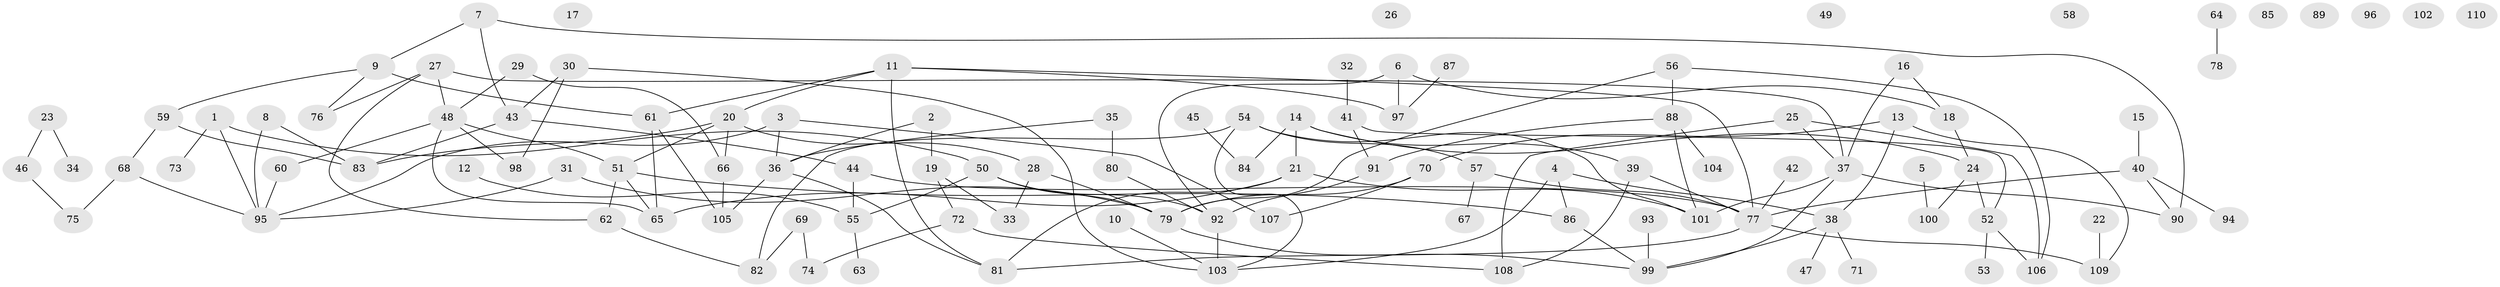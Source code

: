 // coarse degree distribution, {6: 0.17777777777777778, 3: 0.1111111111111111, 1: 0.26666666666666666, 2: 0.13333333333333333, 5: 0.044444444444444446, 8: 0.13333333333333333, 7: 0.06666666666666667, 4: 0.06666666666666667}
// Generated by graph-tools (version 1.1) at 2025/46/03/06/25 01:46:56]
// undirected, 110 vertices, 146 edges
graph export_dot {
graph [start="1"]
  node [color=gray90,style=filled];
  1;
  2;
  3;
  4;
  5;
  6;
  7;
  8;
  9;
  10;
  11;
  12;
  13;
  14;
  15;
  16;
  17;
  18;
  19;
  20;
  21;
  22;
  23;
  24;
  25;
  26;
  27;
  28;
  29;
  30;
  31;
  32;
  33;
  34;
  35;
  36;
  37;
  38;
  39;
  40;
  41;
  42;
  43;
  44;
  45;
  46;
  47;
  48;
  49;
  50;
  51;
  52;
  53;
  54;
  55;
  56;
  57;
  58;
  59;
  60;
  61;
  62;
  63;
  64;
  65;
  66;
  67;
  68;
  69;
  70;
  71;
  72;
  73;
  74;
  75;
  76;
  77;
  78;
  79;
  80;
  81;
  82;
  83;
  84;
  85;
  86;
  87;
  88;
  89;
  90;
  91;
  92;
  93;
  94;
  95;
  96;
  97;
  98;
  99;
  100;
  101;
  102;
  103;
  104;
  105;
  106;
  107;
  108;
  109;
  110;
  1 -- 50;
  1 -- 73;
  1 -- 95;
  2 -- 19;
  2 -- 36;
  3 -- 36;
  3 -- 95;
  3 -- 107;
  4 -- 38;
  4 -- 86;
  4 -- 103;
  5 -- 100;
  6 -- 18;
  6 -- 92;
  6 -- 97;
  7 -- 9;
  7 -- 43;
  7 -- 90;
  8 -- 83;
  8 -- 95;
  9 -- 59;
  9 -- 61;
  9 -- 76;
  10 -- 103;
  11 -- 20;
  11 -- 61;
  11 -- 77;
  11 -- 81;
  11 -- 97;
  12 -- 55;
  13 -- 38;
  13 -- 70;
  13 -- 109;
  14 -- 21;
  14 -- 24;
  14 -- 39;
  14 -- 84;
  15 -- 40;
  16 -- 18;
  16 -- 37;
  18 -- 24;
  19 -- 33;
  19 -- 72;
  20 -- 28;
  20 -- 51;
  20 -- 66;
  20 -- 83;
  21 -- 65;
  21 -- 81;
  21 -- 101;
  22 -- 109;
  23 -- 34;
  23 -- 46;
  24 -- 52;
  24 -- 100;
  25 -- 37;
  25 -- 106;
  25 -- 108;
  27 -- 37;
  27 -- 48;
  27 -- 62;
  27 -- 76;
  28 -- 33;
  28 -- 79;
  29 -- 48;
  29 -- 66;
  30 -- 43;
  30 -- 98;
  30 -- 103;
  31 -- 79;
  31 -- 95;
  32 -- 41;
  35 -- 36;
  35 -- 80;
  36 -- 81;
  36 -- 105;
  37 -- 90;
  37 -- 99;
  37 -- 101;
  38 -- 47;
  38 -- 71;
  38 -- 99;
  39 -- 77;
  39 -- 108;
  40 -- 77;
  40 -- 90;
  40 -- 94;
  41 -- 52;
  41 -- 91;
  42 -- 77;
  43 -- 44;
  43 -- 83;
  44 -- 55;
  44 -- 77;
  45 -- 84;
  46 -- 75;
  48 -- 51;
  48 -- 60;
  48 -- 65;
  48 -- 98;
  50 -- 55;
  50 -- 79;
  50 -- 92;
  51 -- 62;
  51 -- 65;
  51 -- 86;
  52 -- 53;
  52 -- 106;
  54 -- 57;
  54 -- 82;
  54 -- 101;
  54 -- 103;
  55 -- 63;
  56 -- 79;
  56 -- 88;
  56 -- 106;
  57 -- 67;
  57 -- 77;
  59 -- 68;
  59 -- 83;
  60 -- 95;
  61 -- 65;
  61 -- 105;
  62 -- 82;
  64 -- 78;
  66 -- 105;
  68 -- 75;
  68 -- 95;
  69 -- 74;
  69 -- 82;
  70 -- 79;
  70 -- 107;
  72 -- 74;
  72 -- 108;
  77 -- 81;
  77 -- 109;
  79 -- 99;
  80 -- 92;
  86 -- 99;
  87 -- 97;
  88 -- 91;
  88 -- 101;
  88 -- 104;
  91 -- 92;
  92 -- 103;
  93 -- 99;
}
